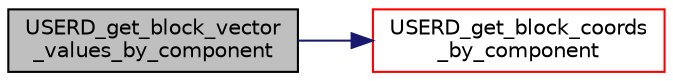 digraph "USERD_get_block_vector_values_by_component"
{
  bgcolor="transparent";
  edge [fontname="Helvetica",fontsize="10",labelfontname="Helvetica",labelfontsize="10"];
  node [fontname="Helvetica",fontsize="10",shape=record];
  rankdir="LR";
  Node1 [label="USERD_get_block_vector\l_values_by_component",height=0.2,width=0.4,color="black", fillcolor="grey75", style="filled", fontcolor="black"];
  Node1 -> Node2 [color="midnightblue",fontsize="10",style="solid",fontname="Helvetica"];
  Node2 [label="USERD_get_block_coords\l_by_component",height=0.2,width=0.4,color="red",URL="$a04499.html#ac3e5b22acdeab01e93b0767ea06705d2"];
}
